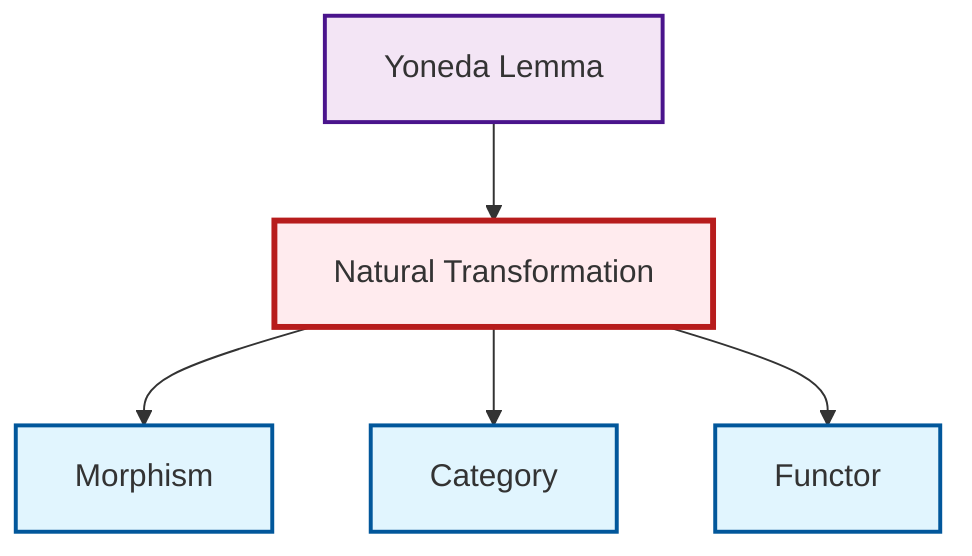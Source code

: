 graph TD
    classDef definition fill:#e1f5fe,stroke:#01579b,stroke-width:2px
    classDef theorem fill:#f3e5f5,stroke:#4a148c,stroke-width:2px
    classDef axiom fill:#fff3e0,stroke:#e65100,stroke-width:2px
    classDef example fill:#e8f5e9,stroke:#1b5e20,stroke-width:2px
    classDef current fill:#ffebee,stroke:#b71c1c,stroke-width:3px
    def-functor["Functor"]:::definition
    def-morphism["Morphism"]:::definition
    def-natural-transformation["Natural Transformation"]:::definition
    def-category["Category"]:::definition
    thm-yoneda["Yoneda Lemma"]:::theorem
    def-natural-transformation --> def-morphism
    def-natural-transformation --> def-category
    def-natural-transformation --> def-functor
    thm-yoneda --> def-natural-transformation
    class def-natural-transformation current